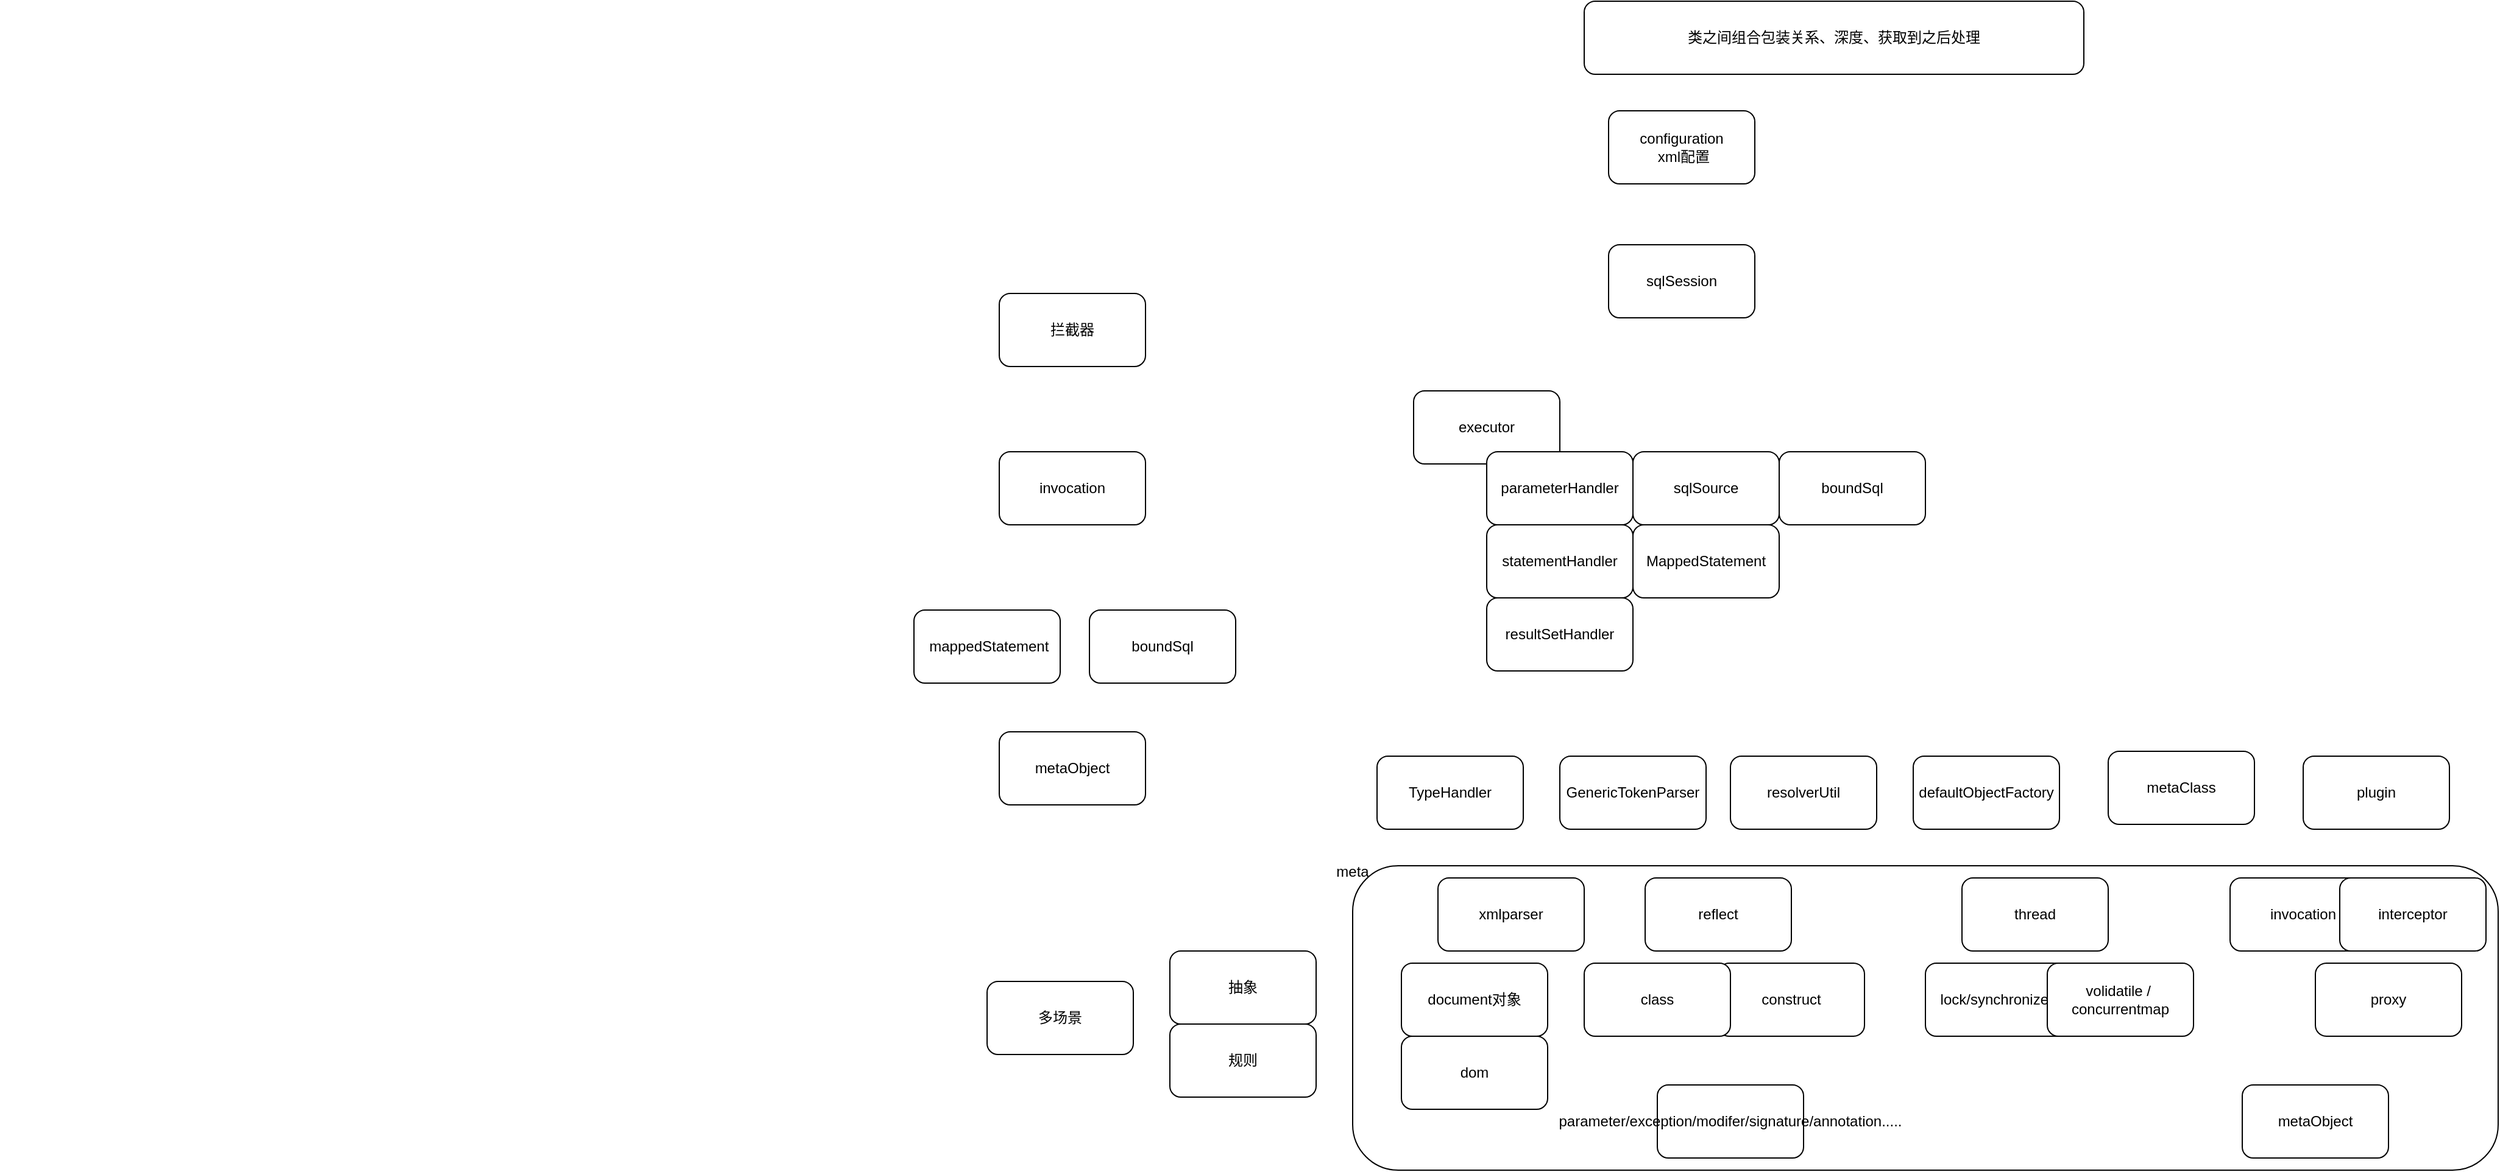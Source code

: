 <mxfile version="20.8.20" type="github">
  <diagram name="第 1 页" id="KmEm8IPTACJXXoBmaRpr">
    <mxGraphModel dx="1851" dy="1664" grid="1" gridSize="10" guides="1" tooltips="1" connect="1" arrows="1" fold="1" page="1" pageScale="1" pageWidth="827" pageHeight="1169" math="0" shadow="0">
      <root>
        <mxCell id="0" />
        <mxCell id="1" parent="0" />
        <mxCell id="MKtZNP4OExzvPobhF5sk-25" value="" style="rounded=1;whiteSpace=wrap;html=1;" vertex="1" parent="1">
          <mxGeometry x="570" y="700" width="940" height="250" as="geometry" />
        </mxCell>
        <mxCell id="yX8TjpYVVg8i1SXCX33a-1" value="invocation" style="rounded=1;whiteSpace=wrap;html=1;" parent="1" vertex="1">
          <mxGeometry x="280" y="360" width="120" height="60" as="geometry" />
        </mxCell>
        <mxCell id="yX8TjpYVVg8i1SXCX33a-3" value="&amp;nbsp;mappedStatement" style="rounded=1;whiteSpace=wrap;html=1;" parent="1" vertex="1">
          <mxGeometry x="210" y="490" width="120" height="60" as="geometry" />
        </mxCell>
        <mxCell id="yX8TjpYVVg8i1SXCX33a-4" value="boundSql" style="rounded=1;whiteSpace=wrap;html=1;" parent="1" vertex="1">
          <mxGeometry x="354" y="490" width="120" height="60" as="geometry" />
        </mxCell>
        <mxCell id="yX8TjpYVVg8i1SXCX33a-5" value="metaObject" style="rounded=1;whiteSpace=wrap;html=1;" parent="1" vertex="1">
          <mxGeometry x="280" y="590" width="120" height="60" as="geometry" />
        </mxCell>
        <mxCell id="MKtZNP4OExzvPobhF5sk-1" value="拦截器" style="rounded=1;whiteSpace=wrap;html=1;" vertex="1" parent="1">
          <mxGeometry x="280" y="230" width="120" height="60" as="geometry" />
        </mxCell>
        <mxCell id="MKtZNP4OExzvPobhF5sk-2" value="" style="shape=image;verticalLabelPosition=bottom;labelBackgroundColor=default;verticalAlign=top;aspect=fixed;imageAspect=0;image=https://pdai.tech/images/mybatis/mybatis-y-arch-1.png;" vertex="1" parent="1">
          <mxGeometry x="-540" y="190" width="600.77" height="476" as="geometry" />
        </mxCell>
        <mxCell id="MKtZNP4OExzvPobhF5sk-3" value="sqlSession" style="rounded=1;whiteSpace=wrap;html=1;" vertex="1" parent="1">
          <mxGeometry x="780" y="190" width="120" height="60" as="geometry" />
        </mxCell>
        <mxCell id="MKtZNP4OExzvPobhF5sk-4" value="executor" style="rounded=1;whiteSpace=wrap;html=1;" vertex="1" parent="1">
          <mxGeometry x="620" y="310" width="120" height="60" as="geometry" />
        </mxCell>
        <mxCell id="MKtZNP4OExzvPobhF5sk-5" value="statementHandler" style="rounded=1;whiteSpace=wrap;html=1;" vertex="1" parent="1">
          <mxGeometry x="680" y="420" width="120" height="60" as="geometry" />
        </mxCell>
        <mxCell id="MKtZNP4OExzvPobhF5sk-6" value="parameterHandler" style="rounded=1;whiteSpace=wrap;html=1;" vertex="1" parent="1">
          <mxGeometry x="680" y="360" width="120" height="60" as="geometry" />
        </mxCell>
        <mxCell id="MKtZNP4OExzvPobhF5sk-7" value="resultSetHandler" style="rounded=1;whiteSpace=wrap;html=1;" vertex="1" parent="1">
          <mxGeometry x="680" y="480" width="120" height="60" as="geometry" />
        </mxCell>
        <mxCell id="MKtZNP4OExzvPobhF5sk-8" value="TypeHandler" style="rounded=1;whiteSpace=wrap;html=1;" vertex="1" parent="1">
          <mxGeometry x="590" y="610" width="120" height="60" as="geometry" />
        </mxCell>
        <mxCell id="MKtZNP4OExzvPobhF5sk-9" value="MappedStatement" style="rounded=1;whiteSpace=wrap;html=1;" vertex="1" parent="1">
          <mxGeometry x="800" y="420" width="120" height="60" as="geometry" />
        </mxCell>
        <mxCell id="MKtZNP4OExzvPobhF5sk-10" value="sqlSource" style="rounded=1;whiteSpace=wrap;html=1;" vertex="1" parent="1">
          <mxGeometry x="800" y="360" width="120" height="60" as="geometry" />
        </mxCell>
        <mxCell id="MKtZNP4OExzvPobhF5sk-11" value="boundSql" style="rounded=1;whiteSpace=wrap;html=1;" vertex="1" parent="1">
          <mxGeometry x="920" y="360" width="120" height="60" as="geometry" />
        </mxCell>
        <mxCell id="MKtZNP4OExzvPobhF5sk-12" value="configuration&lt;br&gt;&amp;nbsp;xml配置" style="rounded=1;whiteSpace=wrap;html=1;" vertex="1" parent="1">
          <mxGeometry x="780" y="80" width="120" height="60" as="geometry" />
        </mxCell>
        <mxCell id="MKtZNP4OExzvPobhF5sk-13" value="xmlparser" style="rounded=1;whiteSpace=wrap;html=1;" vertex="1" parent="1">
          <mxGeometry x="640" y="710" width="120" height="60" as="geometry" />
        </mxCell>
        <mxCell id="MKtZNP4OExzvPobhF5sk-14" value="dom" style="rounded=1;whiteSpace=wrap;html=1;" vertex="1" parent="1">
          <mxGeometry x="610" y="840" width="120" height="60" as="geometry" />
        </mxCell>
        <mxCell id="MKtZNP4OExzvPobhF5sk-15" value="reflect" style="rounded=1;whiteSpace=wrap;html=1;" vertex="1" parent="1">
          <mxGeometry x="810" y="710" width="120" height="60" as="geometry" />
        </mxCell>
        <mxCell id="MKtZNP4OExzvPobhF5sk-16" value="construct" style="rounded=1;whiteSpace=wrap;html=1;" vertex="1" parent="1">
          <mxGeometry x="870" y="780" width="120" height="60" as="geometry" />
        </mxCell>
        <mxCell id="MKtZNP4OExzvPobhF5sk-17" value="class" style="rounded=1;whiteSpace=wrap;html=1;" vertex="1" parent="1">
          <mxGeometry x="760" y="780" width="120" height="60" as="geometry" />
        </mxCell>
        <mxCell id="MKtZNP4OExzvPobhF5sk-18" value="parameter/exception/modifer/signature/annotation....." style="rounded=1;whiteSpace=wrap;html=1;" vertex="1" parent="1">
          <mxGeometry x="820" y="880" width="120" height="60" as="geometry" />
        </mxCell>
        <mxCell id="MKtZNP4OExzvPobhF5sk-19" value="thread" style="rounded=1;whiteSpace=wrap;html=1;" vertex="1" parent="1">
          <mxGeometry x="1070" y="710" width="120" height="60" as="geometry" />
        </mxCell>
        <mxCell id="MKtZNP4OExzvPobhF5sk-20" value="lock/synchronized" style="rounded=1;whiteSpace=wrap;html=1;" vertex="1" parent="1">
          <mxGeometry x="1040" y="780" width="120" height="60" as="geometry" />
        </mxCell>
        <mxCell id="MKtZNP4OExzvPobhF5sk-21" value="volidatile /&amp;nbsp; concurrentmap" style="rounded=1;whiteSpace=wrap;html=1;" vertex="1" parent="1">
          <mxGeometry x="1140" y="780" width="120" height="60" as="geometry" />
        </mxCell>
        <mxCell id="MKtZNP4OExzvPobhF5sk-22" value="多场景" style="rounded=1;whiteSpace=wrap;html=1;" vertex="1" parent="1">
          <mxGeometry x="270" y="795" width="120" height="60" as="geometry" />
        </mxCell>
        <mxCell id="MKtZNP4OExzvPobhF5sk-23" value="抽象" style="rounded=1;whiteSpace=wrap;html=1;" vertex="1" parent="1">
          <mxGeometry x="420" y="770" width="120" height="60" as="geometry" />
        </mxCell>
        <mxCell id="MKtZNP4OExzvPobhF5sk-24" value="规则" style="rounded=1;whiteSpace=wrap;html=1;" vertex="1" parent="1">
          <mxGeometry x="420" y="830" width="120" height="60" as="geometry" />
        </mxCell>
        <mxCell id="MKtZNP4OExzvPobhF5sk-26" value="meta" style="text;html=1;strokeColor=none;fillColor=none;align=center;verticalAlign=middle;whiteSpace=wrap;rounded=0;" vertex="1" parent="1">
          <mxGeometry x="540" y="690" width="60" height="30" as="geometry" />
        </mxCell>
        <mxCell id="MKtZNP4OExzvPobhF5sk-27" value="document对象" style="rounded=1;whiteSpace=wrap;html=1;" vertex="1" parent="1">
          <mxGeometry x="610" y="780" width="120" height="60" as="geometry" />
        </mxCell>
        <mxCell id="MKtZNP4OExzvPobhF5sk-28" value="GenericTokenParser" style="rounded=1;whiteSpace=wrap;html=1;" vertex="1" parent="1">
          <mxGeometry x="740" y="610" width="120" height="60" as="geometry" />
        </mxCell>
        <mxCell id="MKtZNP4OExzvPobhF5sk-29" value="resolverUtil" style="rounded=1;whiteSpace=wrap;html=1;" vertex="1" parent="1">
          <mxGeometry x="880" y="610" width="120" height="60" as="geometry" />
        </mxCell>
        <mxCell id="MKtZNP4OExzvPobhF5sk-30" value="defaultObjectFactory" style="rounded=1;whiteSpace=wrap;html=1;" vertex="1" parent="1">
          <mxGeometry x="1030" y="610" width="120" height="60" as="geometry" />
        </mxCell>
        <mxCell id="MKtZNP4OExzvPobhF5sk-31" value="metaClass" style="rounded=1;whiteSpace=wrap;html=1;" vertex="1" parent="1">
          <mxGeometry x="1190" y="606" width="120" height="60" as="geometry" />
        </mxCell>
        <mxCell id="MKtZNP4OExzvPobhF5sk-32" value="proxy" style="rounded=1;whiteSpace=wrap;html=1;" vertex="1" parent="1">
          <mxGeometry x="1360" y="780" width="120" height="60" as="geometry" />
        </mxCell>
        <mxCell id="MKtZNP4OExzvPobhF5sk-33" value="plugin" style="rounded=1;whiteSpace=wrap;html=1;" vertex="1" parent="1">
          <mxGeometry x="1350" y="610" width="120" height="60" as="geometry" />
        </mxCell>
        <mxCell id="MKtZNP4OExzvPobhF5sk-35" value="invocation" style="rounded=1;whiteSpace=wrap;html=1;" vertex="1" parent="1">
          <mxGeometry x="1290" y="710" width="120" height="60" as="geometry" />
        </mxCell>
        <mxCell id="MKtZNP4OExzvPobhF5sk-36" value="interceptor" style="rounded=1;whiteSpace=wrap;html=1;" vertex="1" parent="1">
          <mxGeometry x="1380" y="710" width="120" height="60" as="geometry" />
        </mxCell>
        <mxCell id="MKtZNP4OExzvPobhF5sk-37" value="类之间组合包装关系、深度、获取到之后处理" style="rounded=1;whiteSpace=wrap;html=1;" vertex="1" parent="1">
          <mxGeometry x="760" y="-10" width="410" height="60" as="geometry" />
        </mxCell>
        <mxCell id="MKtZNP4OExzvPobhF5sk-38" value="metaObject" style="rounded=1;whiteSpace=wrap;html=1;" vertex="1" parent="1">
          <mxGeometry x="1300" y="880" width="120" height="60" as="geometry" />
        </mxCell>
      </root>
    </mxGraphModel>
  </diagram>
</mxfile>
